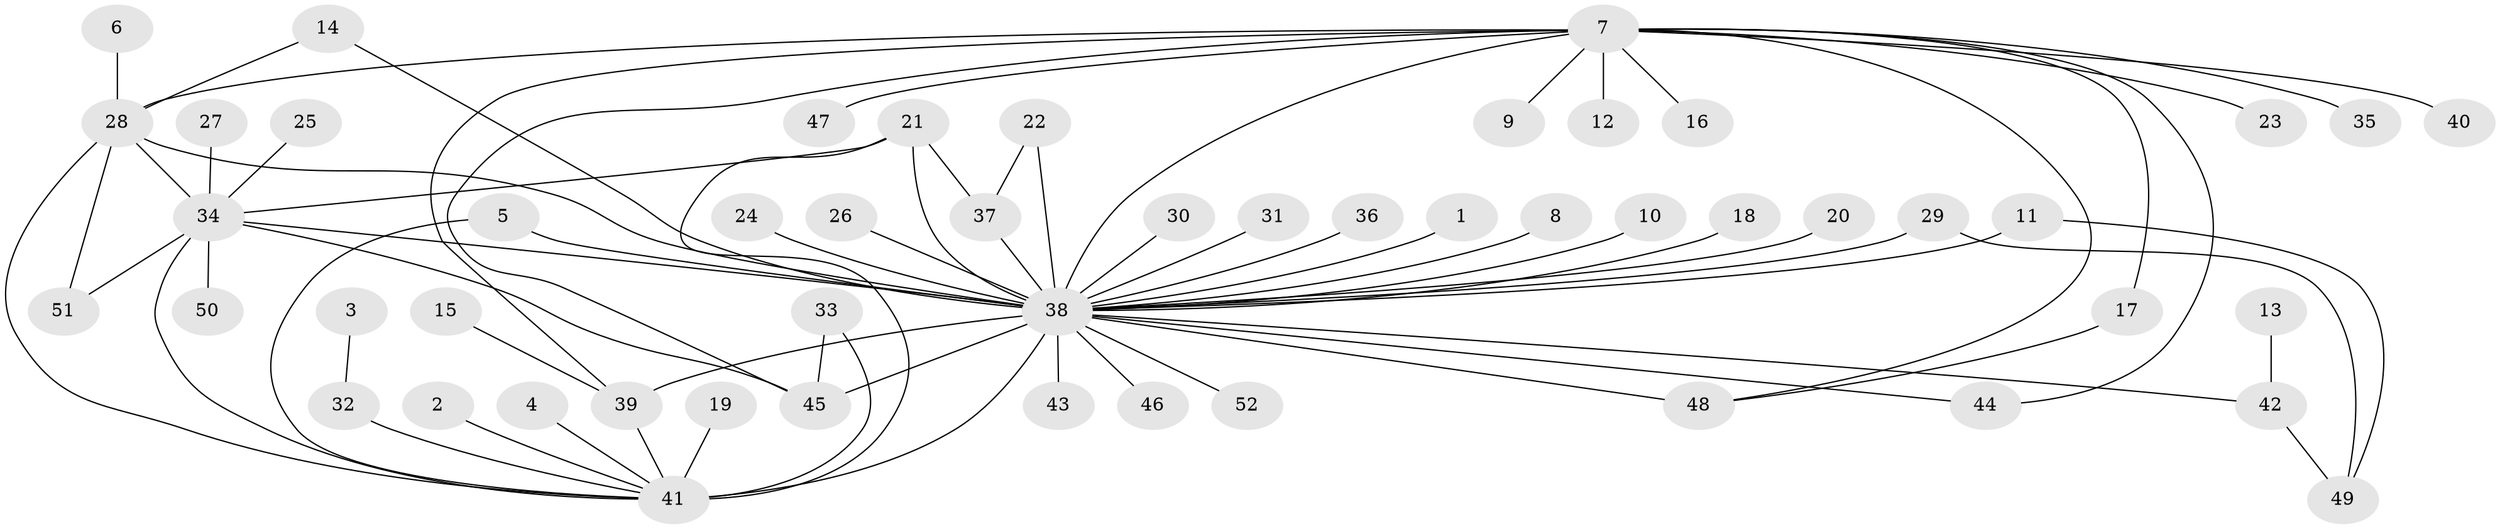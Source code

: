 // original degree distribution, {5: 0.02912621359223301, 13: 0.009708737864077669, 2: 0.1650485436893204, 36: 0.009708737864077669, 15: 0.009708737864077669, 8: 0.009708737864077669, 4: 0.07766990291262135, 1: 0.5533980582524272, 10: 0.009708737864077669, 6: 0.02912621359223301, 3: 0.07766990291262135, 7: 0.019417475728155338}
// Generated by graph-tools (version 1.1) at 2025/26/03/09/25 03:26:09]
// undirected, 52 vertices, 72 edges
graph export_dot {
graph [start="1"]
  node [color=gray90,style=filled];
  1;
  2;
  3;
  4;
  5;
  6;
  7;
  8;
  9;
  10;
  11;
  12;
  13;
  14;
  15;
  16;
  17;
  18;
  19;
  20;
  21;
  22;
  23;
  24;
  25;
  26;
  27;
  28;
  29;
  30;
  31;
  32;
  33;
  34;
  35;
  36;
  37;
  38;
  39;
  40;
  41;
  42;
  43;
  44;
  45;
  46;
  47;
  48;
  49;
  50;
  51;
  52;
  1 -- 38 [weight=1.0];
  2 -- 41 [weight=1.0];
  3 -- 32 [weight=1.0];
  4 -- 41 [weight=1.0];
  5 -- 38 [weight=1.0];
  5 -- 41 [weight=1.0];
  6 -- 28 [weight=1.0];
  7 -- 9 [weight=1.0];
  7 -- 12 [weight=1.0];
  7 -- 16 [weight=1.0];
  7 -- 17 [weight=1.0];
  7 -- 23 [weight=1.0];
  7 -- 28 [weight=1.0];
  7 -- 35 [weight=1.0];
  7 -- 38 [weight=2.0];
  7 -- 39 [weight=1.0];
  7 -- 40 [weight=1.0];
  7 -- 44 [weight=1.0];
  7 -- 45 [weight=1.0];
  7 -- 47 [weight=1.0];
  7 -- 48 [weight=1.0];
  8 -- 38 [weight=1.0];
  10 -- 38 [weight=1.0];
  11 -- 38 [weight=1.0];
  11 -- 49 [weight=1.0];
  13 -- 42 [weight=1.0];
  14 -- 28 [weight=1.0];
  14 -- 38 [weight=1.0];
  15 -- 39 [weight=1.0];
  17 -- 48 [weight=1.0];
  18 -- 38 [weight=1.0];
  19 -- 41 [weight=1.0];
  20 -- 38 [weight=1.0];
  21 -- 34 [weight=1.0];
  21 -- 37 [weight=1.0];
  21 -- 38 [weight=1.0];
  21 -- 41 [weight=1.0];
  22 -- 37 [weight=1.0];
  22 -- 38 [weight=2.0];
  24 -- 38 [weight=1.0];
  25 -- 34 [weight=1.0];
  26 -- 38 [weight=1.0];
  27 -- 34 [weight=1.0];
  28 -- 34 [weight=1.0];
  28 -- 38 [weight=1.0];
  28 -- 41 [weight=1.0];
  28 -- 51 [weight=1.0];
  29 -- 38 [weight=1.0];
  29 -- 49 [weight=1.0];
  30 -- 38 [weight=1.0];
  31 -- 38 [weight=1.0];
  32 -- 41 [weight=1.0];
  33 -- 41 [weight=1.0];
  33 -- 45 [weight=1.0];
  34 -- 38 [weight=1.0];
  34 -- 41 [weight=2.0];
  34 -- 45 [weight=1.0];
  34 -- 50 [weight=1.0];
  34 -- 51 [weight=1.0];
  36 -- 38 [weight=1.0];
  37 -- 38 [weight=2.0];
  38 -- 39 [weight=3.0];
  38 -- 41 [weight=5.0];
  38 -- 42 [weight=1.0];
  38 -- 43 [weight=1.0];
  38 -- 44 [weight=1.0];
  38 -- 45 [weight=1.0];
  38 -- 46 [weight=1.0];
  38 -- 48 [weight=2.0];
  38 -- 52 [weight=1.0];
  39 -- 41 [weight=1.0];
  42 -- 49 [weight=1.0];
}
